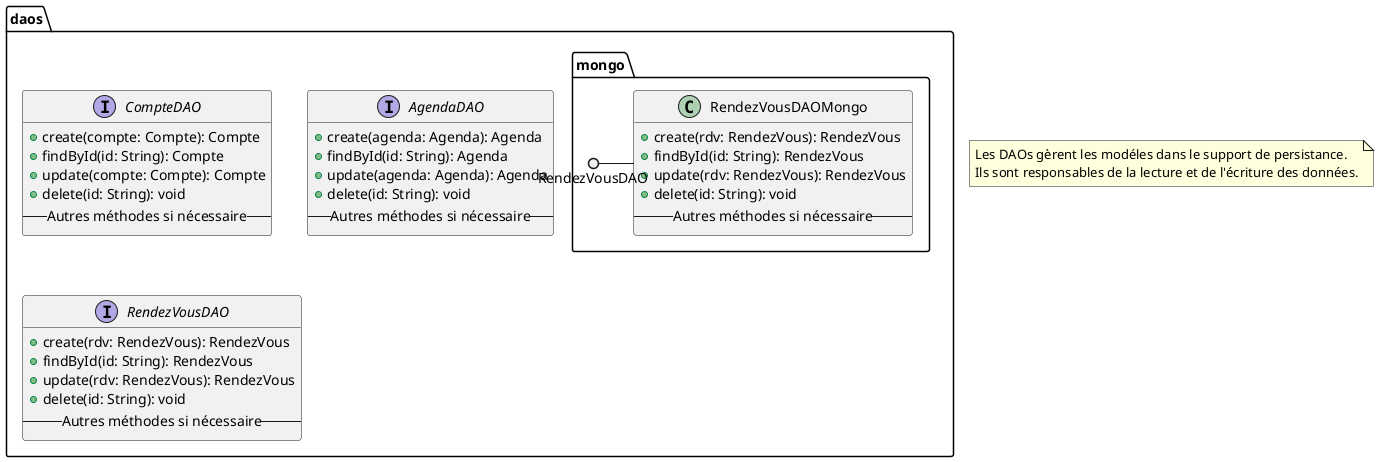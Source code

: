 @startuml DAOs

namespace daos {
  interface CompteDAO {
      + create(compte: Compte): Compte
      + findById(id: String): Compte
      + update(compte: Compte): Compte
      + delete(id: String): void
      -- Autres méthodes si nécessaire --
  }

  interface AgendaDAO {
      + create(agenda: Agenda): Agenda
      + findById(id: String): Agenda
      + update(agenda: Agenda): Agenda
      + delete(id: String): void
      -- Autres méthodes si nécessaire --
  }

  interface RendezVousDAO {
      + create(rdv: RendezVous): RendezVous
      + findById(id: String): RendezVous
      + update(rdv: RendezVous): RendezVous
      + delete(id: String): void
      -- Autres méthodes si nécessaire --
  }

  namespace mongo {
    class RendezVousDAOMongo {
      + create(rdv: RendezVous): RendezVous
      + findById(id: String): RendezVous
      + update(rdv: RendezVous): RendezVous
      + delete(id: String): void
      -- Autres méthodes si nécessaire --
    }
  }
}

RendezVousDAO ()- daos.mongo.RendezVousDAOMongo

note as n1
  Les DAOs gèrent les modéles dans le support de persistance.
  Ils sont responsables de la lecture et de l'écriture des données.
end note

@enduml